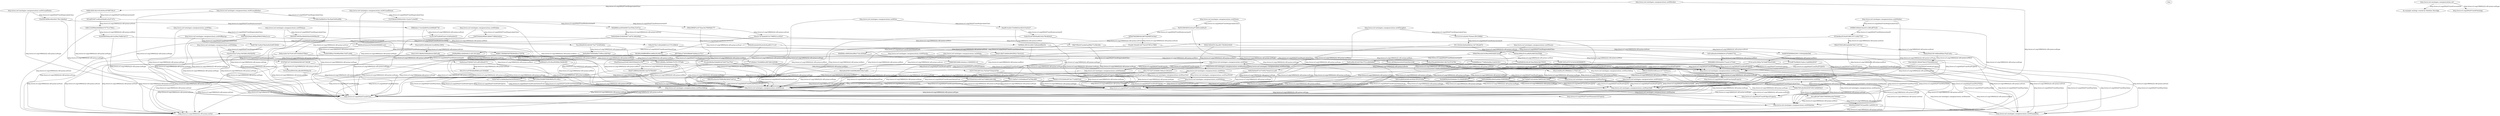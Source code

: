 digraph  {
N7c062b2176364ff28c2987496100936b;
http;
N5cc74732d7cb448db154faa313f43216;
http;
N94fb8bcc496f428ea99b2718a18556e6;
Nb8b5d832b86c4ebabacc109d9d5d1cc0;
Nc24c34f7fcd84855a81c03d04af4e033;
N4dac2e8a7eb74c61a6510eb6ee5788a4;
http;
N2e44193ea7a24ac39e5d9ce38cfab502;
Na6a55ce876f54fad84340a7f9c864b2f;
N6981156068b5497f8280ef9ce172f756;
Nc0ea55bad94f4924b01382741972479b;
http;
Nac206e063023481fb77b477b3085e82e;
Naed614a26a7244db834a362431be5e37;
http;
N2f1e84eebe444fdd9e5e1d7b48647702;
http;
N187882d2300842429c11ba4a7c24e085;
N5311bdf3e7c3450e8bee972d79bcd9f2;
http;
http;
Ne314c341e2da40c78cbeec3f0330f6b0;
http;
Nad09d839c49c4b7bba560dc5db7f5935;
http;
http;
N3cb1aff398eb4e42b2935afe50e3228f;
N99ef30bcdab34298a5d0928afb1dcdd5;
Na62a0ffa3830497fbb7f7b3c980b6dba;
N4e1dd24013944d74b41970b44994c4a3;
http;
N14ccac02c5fd4a7fa7b6df7f8cd53d81;
Nf574bbe2736545f6b667d206a3c37517;
N58f60160fe9c44ec831c296ceff75a54;
http;
http;
N5d9a6f66ac4d4b049c21cbf1cf41abeb;
Na64e4ac67909407c831a8f1d0fad4731;
N04c822aeede444a4a5ec6aa80217c1e5;
N8a61c6b07c9649c0803f562176c01dc3;
N25079d7e140f4628ab382505f5e0d37c;
http;
N35737652d6724cc7b25a0753bab18781;
http;
http;
Nb407c6f894eb46269c1da07d7f944f47;
N6450614945be49b08294e02095fdea54;
Nd812320f09eb4b688dcb7077b14766ca;
Nfdc670583cf843a8a60670fe713077d1;
Ne73408d7c022404fa788f55cb6156fbe;
http;
N5c19141a97854dbe8998caa033938d0f;
N3b19379a7c3642d49831413751258b1b;
N53ebdba2919a49108b15571248d77f3f;
N287b5d4d24f8481db6b573f80b24d2ca;
Na080daf1a18140ac854f49e33bd8c083;
N7d7b87c971944584b0d369184734fc48;
N15ac64a4f09343bca8bc893f5f26ee3d;
http;
N5118428a3daf4ab9bb4a13b7385ab074;
Nd2dac666e45c4cad8d5a46b53dcf3964;
N2ef59536f98c46dc90d17f9c1bbb0ba1;
Nab8dfbbcbc77468e9ab9ba33e83019c1;
http;
N4f5cb9b980c94042a846e350f059bb2c;
N0dd968cea4504d40b72a3536a15c07c4;
Ne9242b9e1b3d440db77a8791360200bd;
Na2b985b24c6344dabe131c4bdd2d83c3;
N5a31efef0acf410f89bbbe1c376d11d7;
http;
N4e210521dfe84d34b8eb6e4e346f1a68;
http;
N14cf875e5864415a9a1c3a6089228347;
N3ca6cb9b4be54b6d943b7b00752a75cb;
http;
Nb8e7091e8a5b428397d5b7a94fdf3b23;
Ne1ad81b675d047948569a2a927640dd1;
http;
Nad078fc7e28a47b9a5a9e45ef87d50b3;
http;
N64518f06fbc34856b9c7b787c7f75d6c;
N8725dcd1828f47f28fcf8d5a351c49ca;
http;
Nbda2f4eb23814d8dab89dea76a81a8ca;
Nb875f0e047ee4de5a2f0bb77e39dc40e;
Nf44c99f497a3473bae34e7f065b8c777;
http;
Nf5b97682f8804fe28876ab98f5343ded;
N00faff89185f44ab82273aadc1475a6e;
N7408c5efdbbf43e78a3be83449cefd8a;
http;
http;
N0d795e520a0c490ba956835399e21e1a;
N2ee3a9403c9840e4b332a9fb08a16952;
Nf8d4abcc7c4c42bd835a1b496bd6770f;
Na4793e93422c4567ab37d88b32601db6;
N3ad61364e88148778a5457f87ec7f683;
Ndc84da4b9b97443aae6f4c1ad4050134;
http;
Nef2e66d750f44b68a734f9ace26976af;
N848314761f2940cf9720c77a4bf01be8;
N0c98ce0d6ff64ff09a3a86ba54c46218;
N85c4ad640c62481eb302bc5933532f4e;
http;
http;
http;
Ndbb185d14b2145c0b50a3d798f739cc4;
Nd3658650d4aa4814a50ba7bd6b16a7c7;
Nf6341f2b69424d8caece16775d502aca;
Nb29a3e5eeea2425fa0dd496966f1cdc4;
http;
Na9913f25e3f747d1825d3f65ff4f887b;
Nc0b45df8ae1f4e968a096e15e87ca940;
N9c4e8e2056314b9586e86453f2a7a463;
N863f5ac9ae4247809c66e3b047c007a2;
Nd58b9c3f919c426fa72d9ede69ffed34;
N90d1980d55f14bee8817692fb5e502f1;
N9925b09e957e47539527d4ab3c2cac8f;
http;
Ne553368380524c9ca0729d5c2afd5a25;
N0e85bdcbeeb54461900555b0e931e7b7;
http;
Nf1ebf535871e462a939a861a5c87187a;
N4ec91767dee64931b1796f0521a345e5;
Ne66f3f55699640209113304dabdb4560;
"An example ontology created by Matthew Horridge";
http;
N7c062b2176364ff28c2987496100936b -> "http://www.w3.org/2002/07/owl#Restriction"  [key=0, label="http://www.w3.org/1999/02/22-rdf-syntax-ns#type"];
N7c062b2176364ff28c2987496100936b -> "http://www.owl-ontologies.com/generations.owl#hasSex"  [key=0, label="http://www.w3.org/2002/07/owl#onProperty"];
N7c062b2176364ff28c2987496100936b -> "http://www.owl-ontologies.com/generations.owl#MaleSex"  [key=0, label="http://www.w3.org/2002/07/owl#hasValue"];
N5cc74732d7cb448db154faa313f43216 -> "http://www.owl-ontologies.com/generations.owl#Person"  [key=0, label="http://www.w3.org/2002/07/owl#someValuesFrom"];
N5cc74732d7cb448db154faa313f43216 -> "http://www.w3.org/2002/07/owl#Restriction"  [key=0, label="http://www.w3.org/1999/02/22-rdf-syntax-ns#type"];
N5cc74732d7cb448db154faa313f43216 -> "http://www.owl-ontologies.com/generations.owl#hasParent"  [key=0, label="http://www.w3.org/2002/07/owl#onProperty"];
"http://www.owl-ontologies.com/generations.owl#Person" -> "http://www.w3.org/2002/07/owl#Class"  [key=0, label="http://www.w3.org/1999/02/22-rdf-syntax-ns#type"];
N94fb8bcc496f428ea99b2718a18556e6 -> Nb8b5d832b86c4ebabacc109d9d5d1cc0  [key=0, label="http://www.w3.org/2002/07/owl#intersectionOf"];
N94fb8bcc496f428ea99b2718a18556e6 -> "http://www.w3.org/2002/07/owl#Class"  [key=0, label="http://www.w3.org/1999/02/22-rdf-syntax-ns#type"];
Nb8b5d832b86c4ebabacc109d9d5d1cc0 -> N5a31efef0acf410f89bbbe1c376d11d7  [key=0, label="http://www.w3.org/1999/02/22-rdf-syntax-ns#rest"];
Nb8b5d832b86c4ebabacc109d9d5d1cc0 -> "http://www.owl-ontologies.com/generations.owl#Person"  [key=0, label="http://www.w3.org/1999/02/22-rdf-syntax-ns#first"];
Nc24c34f7fcd84855a81c03d04af4e033 -> N4dac2e8a7eb74c61a6510eb6ee5788a4  [key=0, label="http://www.w3.org/1999/02/22-rdf-syntax-ns#rest"];
Nc24c34f7fcd84855a81c03d04af4e033 -> N3b19379a7c3642d49831413751258b1b  [key=0, label="http://www.w3.org/1999/02/22-rdf-syntax-ns#first"];
N4dac2e8a7eb74c61a6510eb6ee5788a4 -> "http://www.w3.org/1999/02/22-rdf-syntax-ns#nil"  [key=0, label="http://www.w3.org/1999/02/22-rdf-syntax-ns#rest"];
N4dac2e8a7eb74c61a6510eb6ee5788a4 -> N64518f06fbc34856b9c7b787c7f75d6c  [key=0, label="http://www.w3.org/1999/02/22-rdf-syntax-ns#first"];
"http://www.owl-ontologies.com/generations.owl#Sibling" -> N2e44193ea7a24ac39e5d9ce38cfab502  [key=0, label="http://www.w3.org/2002/07/owl#equivalentClass"];
"http://www.owl-ontologies.com/generations.owl#Sibling" -> "http://www.w3.org/2002/07/owl#Class"  [key=0, label="http://www.w3.org/1999/02/22-rdf-syntax-ns#type"];
N2e44193ea7a24ac39e5d9ce38cfab502 -> "http://www.w3.org/2002/07/owl#Class"  [key=0, label="http://www.w3.org/1999/02/22-rdf-syntax-ns#type"];
N2e44193ea7a24ac39e5d9ce38cfab502 -> N7d7b87c971944584b0d369184734fc48  [key=0, label="http://www.w3.org/2002/07/owl#intersectionOf"];
Na6a55ce876f54fad84340a7f9c864b2f -> "http://www.owl-ontologies.com/generations.owl#Person"  [key=0, label="http://www.w3.org/1999/02/22-rdf-syntax-ns#first"];
Na6a55ce876f54fad84340a7f9c864b2f -> N90d1980d55f14bee8817692fb5e502f1  [key=0, label="http://www.w3.org/1999/02/22-rdf-syntax-ns#rest"];
N6981156068b5497f8280ef9ce172f756 -> "http://www.owl-ontologies.com/generations.owl#Person"  [key=0, label="http://www.w3.org/1999/02/22-rdf-syntax-ns#first"];
N6981156068b5497f8280ef9ce172f756 -> Na080daf1a18140ac854f49e33bd8c083  [key=0, label="http://www.w3.org/1999/02/22-rdf-syntax-ns#rest"];
Nc0ea55bad94f4924b01382741972479b -> "http://www.owl-ontologies.com/generations.owl#FemaleSex"  [key=0, label="http://www.w3.org/2002/07/owl#hasValue"];
Nc0ea55bad94f4924b01382741972479b -> "http://www.owl-ontologies.com/generations.owl#hasSex"  [key=0, label="http://www.w3.org/2002/07/owl#onProperty"];
Nc0ea55bad94f4924b01382741972479b -> "http://www.w3.org/2002/07/owl#Restriction"  [key=0, label="http://www.w3.org/1999/02/22-rdf-syntax-ns#type"];
"http://www.owl-ontologies.com/generations.owl#FemaleSex" -> "http://www.owl-ontologies.com/generations.owl#Sex"  [key=0, label="http://www.w3.org/1999/02/22-rdf-syntax-ns#type"];
Nac206e063023481fb77b477b3085e82e -> "http://www.owl-ontologies.com/generations.owl#Person"  [key=0, label="http://www.w3.org/1999/02/22-rdf-syntax-ns#first"];
Nac206e063023481fb77b477b3085e82e -> Nef2e66d750f44b68a734f9ace26976af  [key=0, label="http://www.w3.org/1999/02/22-rdf-syntax-ns#rest"];
Naed614a26a7244db834a362431be5e37 -> "http://www.w3.org/2002/07/owl#Class"  [key=0, label="http://www.w3.org/1999/02/22-rdf-syntax-ns#type"];
Naed614a26a7244db834a362431be5e37 -> Na6a55ce876f54fad84340a7f9c864b2f  [key=0, label="http://www.w3.org/2002/07/owl#intersectionOf"];
N2f1e84eebe444fdd9e5e1d7b48647702 -> "http://www.w3.org/1999/02/22-rdf-syntax-ns#nil"  [key=0, label="http://www.w3.org/1999/02/22-rdf-syntax-ns#rest"];
N2f1e84eebe444fdd9e5e1d7b48647702 -> N00faff89185f44ab82273aadc1475a6e  [key=0, label="http://www.w3.org/1999/02/22-rdf-syntax-ns#first"];
N187882d2300842429c11ba4a7c24e085 -> "http://www.w3.org/2002/07/owl#Class"  [key=0, label="http://www.w3.org/1999/02/22-rdf-syntax-ns#type"];
N187882d2300842429c11ba4a7c24e085 -> N0dd968cea4504d40b72a3536a15c07c4  [key=0, label="http://www.w3.org/2002/07/owl#intersectionOf"];
N5311bdf3e7c3450e8bee972d79bcd9f2 -> "http://www.owl-ontologies.com/generations.owl#hasChild"  [key=0, label="http://www.w3.org/2002/07/owl#onProperty"];
N5311bdf3e7c3450e8bee972d79bcd9f2 -> "http://www.w3.org/2002/07/owl#Restriction"  [key=0, label="http://www.w3.org/1999/02/22-rdf-syntax-ns#type"];
N5311bdf3e7c3450e8bee972d79bcd9f2 -> "http://www.owl-ontologies.com/generations.owl#Person"  [key=0, label="http://www.w3.org/2002/07/owl#someValuesFrom"];
"http://www.owl-ontologies.com/generations.owl#hasChild" -> "http://www.owl-ontologies.com/generations.owl#hasParent"  [key=0, label="http://www.w3.org/2002/07/owl#inverseOf"];
"http://www.owl-ontologies.com/generations.owl#hasChild" -> "http://www.w3.org/2002/07/owl#ObjectProperty"  [key=0, label="http://www.w3.org/1999/02/22-rdf-syntax-ns#type"];
"http://www.owl-ontologies.com/generations.owl#Daughter" -> Ne314c341e2da40c78cbeec3f0330f6b0  [key=0, label="http://www.w3.org/2002/07/owl#equivalentClass"];
"http://www.owl-ontologies.com/generations.owl#Daughter" -> "http://www.w3.org/2002/07/owl#Class"  [key=0, label="http://www.w3.org/1999/02/22-rdf-syntax-ns#type"];
Ne314c341e2da40c78cbeec3f0330f6b0 -> "http://www.w3.org/2002/07/owl#Class"  [key=0, label="http://www.w3.org/1999/02/22-rdf-syntax-ns#type"];
Ne314c341e2da40c78cbeec3f0330f6b0 -> N5118428a3daf4ab9bb4a13b7385ab074  [key=0, label="http://www.w3.org/2002/07/owl#intersectionOf"];
"http://www.owl-ontologies.com/generations.owl#GrandFather" -> "http://www.w3.org/2002/07/owl#Class"  [key=0, label="http://www.w3.org/1999/02/22-rdf-syntax-ns#type"];
"http://www.owl-ontologies.com/generations.owl#GrandFather" -> N2ef59536f98c46dc90d17f9c1bbb0ba1  [key=0, label="http://www.w3.org/2002/07/owl#equivalentClass"];
Nad09d839c49c4b7bba560dc5db7f5935 -> "http://www.w3.org/2002/07/owl#Restriction"  [key=0, label="http://www.w3.org/1999/02/22-rdf-syntax-ns#type"];
Nad09d839c49c4b7bba560dc5db7f5935 -> "http://www.owl-ontologies.com/generations.owl#FemaleSex"  [key=0, label="http://www.w3.org/2002/07/owl#hasValue"];
Nad09d839c49c4b7bba560dc5db7f5935 -> "http://www.owl-ontologies.com/generations.owl#hasSex"  [key=0, label="http://www.w3.org/2002/07/owl#onProperty"];
"http://www.owl-ontologies.com/generations.owl#Matt" -> "http://www.owl-ontologies.com/generations.owl#Person"  [key=0, label="http://www.w3.org/1999/02/22-rdf-syntax-ns#type"];
"http://www.owl-ontologies.com/generations.owl#Matt" -> "http://www.owl-ontologies.com/generations.owl#Peter"  [key=0, label="http://www.owl-ontologies.com/generations.owl#hasParent"];
"http://www.owl-ontologies.com/generations.owl#Matt" -> "http://www.owl-ontologies.com/generations.owl#Matthew"  [key=0, label="http://www.w3.org/2002/07/owl#sameAs"];
"http://www.owl-ontologies.com/generations.owl#Matt" -> "http://www.owl-ontologies.com/generations.owl#MaleSex"  [key=0, label="http://www.owl-ontologies.com/generations.owl#hasSex"];
"http://www.owl-ontologies.com/generations.owl#Matt" -> "http://www.owl-ontologies.com/generations.owl#Gemma"  [key=0, label="http://www.owl-ontologies.com/generations.owl#hasSibling"];
"http://www.owl-ontologies.com/generations.owl#Female" -> N3cb1aff398eb4e42b2935afe50e3228f  [key=0, label="http://www.w3.org/2002/07/owl#equivalentClass"];
"http://www.owl-ontologies.com/generations.owl#Female" -> "http://www.w3.org/2002/07/owl#Class"  [key=0, label="http://www.w3.org/1999/02/22-rdf-syntax-ns#type"];
N3cb1aff398eb4e42b2935afe50e3228f -> "http://www.w3.org/2002/07/owl#Restriction"  [key=0, label="http://www.w3.org/1999/02/22-rdf-syntax-ns#type"];
N3cb1aff398eb4e42b2935afe50e3228f -> "http://www.owl-ontologies.com/generations.owl#hasSex"  [key=0, label="http://www.w3.org/2002/07/owl#onProperty"];
N3cb1aff398eb4e42b2935afe50e3228f -> "http://www.owl-ontologies.com/generations.owl#FemaleSex"  [key=0, label="http://www.w3.org/2002/07/owl#hasValue"];
N99ef30bcdab34298a5d0928afb1dcdd5 -> Na62a0ffa3830497fbb7f7b3c980b6dba  [key=0, label="http://www.w3.org/2002/07/owl#intersectionOf"];
N99ef30bcdab34298a5d0928afb1dcdd5 -> "http://www.w3.org/2002/07/owl#Class"  [key=0, label="http://www.w3.org/1999/02/22-rdf-syntax-ns#type"];
Na62a0ffa3830497fbb7f7b3c980b6dba -> Nf6341f2b69424d8caece16775d502aca  [key=0, label="http://www.w3.org/1999/02/22-rdf-syntax-ns#rest"];
Na62a0ffa3830497fbb7f7b3c980b6dba -> "http://www.owl-ontologies.com/generations.owl#Person"  [key=0, label="http://www.w3.org/1999/02/22-rdf-syntax-ns#first"];
N4e1dd24013944d74b41970b44994c4a3 -> "http://www.owl-ontologies.com/generations.owl#hasSex"  [key=0, label="http://www.w3.org/2002/07/owl#onProperty"];
N4e1dd24013944d74b41970b44994c4a3 -> "http://www.owl-ontologies.com/generations.owl#FemaleSex"  [key=0, label="http://www.w3.org/2002/07/owl#hasValue"];
N4e1dd24013944d74b41970b44994c4a3 -> "http://www.w3.org/2002/07/owl#Restriction"  [key=0, label="http://www.w3.org/1999/02/22-rdf-syntax-ns#type"];
"http://www.owl-ontologies.com/generations.owl#hasSex" -> "http://www.owl-ontologies.com/generations.owl#Sex"  [key=0, label="http://www.w3.org/2000/01/rdf-schema#range"];
"http://www.owl-ontologies.com/generations.owl#hasSex" -> "http://www.w3.org/2002/07/owl#FunctionalProperty"  [key=0, label="http://www.w3.org/1999/02/22-rdf-syntax-ns#type"];
"http://www.owl-ontologies.com/generations.owl#hasSex" -> "http://www.w3.org/2002/07/owl#ObjectProperty"  [key=0, label="http://www.w3.org/1999/02/22-rdf-syntax-ns#type"];
N14ccac02c5fd4a7fa7b6df7f8cd53d81 -> "http://www.w3.org/2002/07/owl#Restriction"  [key=0, label="http://www.w3.org/1999/02/22-rdf-syntax-ns#type"];
N14ccac02c5fd4a7fa7b6df7f8cd53d81 -> "http://www.owl-ontologies.com/generations.owl#hasSex"  [key=0, label="http://www.w3.org/2002/07/owl#onProperty"];
N14ccac02c5fd4a7fa7b6df7f8cd53d81 -> "http://www.owl-ontologies.com/generations.owl#FemaleSex"  [key=0, label="http://www.w3.org/2002/07/owl#hasValue"];
Nf574bbe2736545f6b667d206a3c37517 -> "http://www.w3.org/2002/07/owl#Class"  [key=0, label="http://www.w3.org/1999/02/22-rdf-syntax-ns#type"];
Nf574bbe2736545f6b667d206a3c37517 -> N0e85bdcbeeb54461900555b0e931e7b7  [key=0, label="http://www.w3.org/2002/07/owl#intersectionOf"];
N58f60160fe9c44ec831c296ceff75a54 -> "http://www.w3.org/2002/07/owl#Class"  [key=0, label="http://www.w3.org/1999/02/22-rdf-syntax-ns#type"];
N58f60160fe9c44ec831c296ceff75a54 -> N53ebdba2919a49108b15571248d77f3f  [key=0, label="http://www.w3.org/2002/07/owl#intersectionOf"];
"http://www.owl-ontologies.com/generations.owl#William" -> "http://www.owl-ontologies.com/generations.owl#MaleSex"  [key=0, label="http://www.owl-ontologies.com/generations.owl#hasSex"];
"http://www.owl-ontologies.com/generations.owl#William" -> "http://www.owl-ontologies.com/generations.owl#Person"  [key=0, label="http://www.w3.org/1999/02/22-rdf-syntax-ns#type"];
"http://www.owl-ontologies.com/generations.owl#William" -> "http://www.owl-ontologies.com/generations.owl#Peter"  [key=0, label="http://www.owl-ontologies.com/generations.owl#hasChild"];
"http://www.owl-ontologies.com/generations.owl#MaleSex" -> "http://www.owl-ontologies.com/generations.owl#Sex"  [key=0, label="http://www.w3.org/1999/02/22-rdf-syntax-ns#type"];
N5d9a6f66ac4d4b049c21cbf1cf41abeb -> Na64e4ac67909407c831a8f1d0fad4731  [key=0, label="http://www.w3.org/2002/07/owl#intersectionOf"];
N5d9a6f66ac4d4b049c21cbf1cf41abeb -> "http://www.w3.org/2002/07/owl#Class"  [key=0, label="http://www.w3.org/1999/02/22-rdf-syntax-ns#type"];
Na64e4ac67909407c831a8f1d0fad4731 -> N5c19141a97854dbe8998caa033938d0f  [key=0, label="http://www.w3.org/1999/02/22-rdf-syntax-ns#rest"];
Na64e4ac67909407c831a8f1d0fad4731 -> "http://www.owl-ontologies.com/generations.owl#Person"  [key=0, label="http://www.w3.org/1999/02/22-rdf-syntax-ns#first"];
N04c822aeede444a4a5ec6aa80217c1e5 -> N8a61c6b07c9649c0803f562176c01dc3  [key=0, label="http://www.w3.org/1999/02/22-rdf-syntax-ns#rest"];
N04c822aeede444a4a5ec6aa80217c1e5 -> "http://www.owl-ontologies.com/generations.owl#Person"  [key=0, label="http://www.w3.org/1999/02/22-rdf-syntax-ns#first"];
N8a61c6b07c9649c0803f562176c01dc3 -> Na9913f25e3f747d1825d3f65ff4f887b  [key=0, label="http://www.w3.org/1999/02/22-rdf-syntax-ns#first"];
N8a61c6b07c9649c0803f562176c01dc3 -> N9c4e8e2056314b9586e86453f2a7a463  [key=0, label="http://www.w3.org/1999/02/22-rdf-syntax-ns#rest"];
N25079d7e140f4628ab382505f5e0d37c -> "http://www.owl-ontologies.com/generations.owl#hasSibling"  [key=0, label="http://www.w3.org/2002/07/owl#onProperty"];
N25079d7e140f4628ab382505f5e0d37c -> "http://www.owl-ontologies.com/generations.owl#Person"  [key=0, label="http://www.w3.org/2002/07/owl#someValuesFrom"];
N25079d7e140f4628ab382505f5e0d37c -> "http://www.w3.org/2002/07/owl#Restriction"  [key=0, label="http://www.w3.org/1999/02/22-rdf-syntax-ns#type"];
"http://www.owl-ontologies.com/generations.owl#hasSibling" -> "http://www.w3.org/2002/07/owl#ObjectProperty"  [key=0, label="http://www.w3.org/1999/02/22-rdf-syntax-ns#type"];
"http://www.owl-ontologies.com/generations.owl#hasSibling" -> "http://www.w3.org/2002/07/owl#SymmetricProperty"  [key=0, label="http://www.w3.org/1999/02/22-rdf-syntax-ns#type"];
N35737652d6724cc7b25a0753bab18781 -> "http://www.owl-ontologies.com/generations.owl#Person"  [key=0, label="http://www.w3.org/2002/07/owl#someValuesFrom"];
N35737652d6724cc7b25a0753bab18781 -> "http://www.w3.org/2002/07/owl#Restriction"  [key=0, label="http://www.w3.org/1999/02/22-rdf-syntax-ns#type"];
N35737652d6724cc7b25a0753bab18781 -> "http://www.owl-ontologies.com/generations.owl#hasParent"  [key=0, label="http://www.w3.org/2002/07/owl#onProperty"];
"http://www.owl-ontologies.com/generations.owl#Peter" -> "http://www.owl-ontologies.com/generations.owl#William"  [key=0, label="http://www.owl-ontologies.com/generations.owl#hasParent"];
"http://www.owl-ontologies.com/generations.owl#Peter" -> "http://www.owl-ontologies.com/generations.owl#Person"  [key=0, label="http://www.w3.org/1999/02/22-rdf-syntax-ns#type"];
"http://www.owl-ontologies.com/generations.owl#Peter" -> "http://www.owl-ontologies.com/generations.owl#MaleSex"  [key=0, label="http://www.owl-ontologies.com/generations.owl#hasSex"];
"http://www.owl-ontologies.com/generations.owl#Peter" -> "http://www.owl-ontologies.com/generations.owl#Matt"  [key=0, label="http://www.owl-ontologies.com/generations.owl#hasChild"];
"http://www.owl-ontologies.com/generations.owl#Sister" -> "http://www.w3.org/2002/07/owl#Class"  [key=0, label="http://www.w3.org/1999/02/22-rdf-syntax-ns#type"];
"http://www.owl-ontologies.com/generations.owl#Sister" -> Ne553368380524c9ca0729d5c2afd5a25  [key=0, label="http://www.w3.org/2002/07/owl#equivalentClass"];
Nb407c6f894eb46269c1da07d7f944f47 -> "http://www.w3.org/1999/02/22-rdf-syntax-ns#nil"  [key=0, label="http://www.w3.org/1999/02/22-rdf-syntax-ns#rest"];
Nb407c6f894eb46269c1da07d7f944f47 -> N5311bdf3e7c3450e8bee972d79bcd9f2  [key=0, label="http://www.w3.org/1999/02/22-rdf-syntax-ns#first"];
N6450614945be49b08294e02095fdea54 -> "http://www.w3.org/2002/07/owl#Class"  [key=0, label="http://www.w3.org/1999/02/22-rdf-syntax-ns#type"];
N6450614945be49b08294e02095fdea54 -> Nac206e063023481fb77b477b3085e82e  [key=0, label="http://www.w3.org/2002/07/owl#intersectionOf"];
Nd812320f09eb4b688dcb7077b14766ca -> "http://www.w3.org/1999/02/22-rdf-syntax-ns#nil"  [key=0, label="http://www.w3.org/1999/02/22-rdf-syntax-ns#rest"];
Nd812320f09eb4b688dcb7077b14766ca -> Nd3658650d4aa4814a50ba7bd6b16a7c7  [key=0, label="http://www.w3.org/1999/02/22-rdf-syntax-ns#first"];
Nfdc670583cf843a8a60670fe713077d1 -> Ne73408d7c022404fa788f55cb6156fbe  [key=0, label="http://www.w3.org/1999/02/22-rdf-syntax-ns#first"];
Nfdc670583cf843a8a60670fe713077d1 -> Nbda2f4eb23814d8dab89dea76a81a8ca  [key=0, label="http://www.w3.org/1999/02/22-rdf-syntax-ns#rest"];
Ne73408d7c022404fa788f55cb6156fbe -> "http://www.owl-ontologies.com/generations.owl#Person"  [key=0, label="http://www.w3.org/2002/07/owl#someValuesFrom"];
Ne73408d7c022404fa788f55cb6156fbe -> "http://www.owl-ontologies.com/generations.owl#hasChild"  [key=0, label="http://www.w3.org/2002/07/owl#onProperty"];
Ne73408d7c022404fa788f55cb6156fbe -> "http://www.w3.org/2002/07/owl#Restriction"  [key=0, label="http://www.w3.org/1999/02/22-rdf-syntax-ns#type"];
"http://www.owl-ontologies.com/generations.owl#Parent" -> "http://www.w3.org/2002/07/owl#Class"  [key=0, label="http://www.w3.org/1999/02/22-rdf-syntax-ns#type"];
"http://www.owl-ontologies.com/generations.owl#Parent" -> N99ef30bcdab34298a5d0928afb1dcdd5  [key=0, label="http://www.w3.org/2002/07/owl#equivalentClass"];
N5c19141a97854dbe8998caa033938d0f -> "http://www.w3.org/1999/02/22-rdf-syntax-ns#nil"  [key=0, label="http://www.w3.org/1999/02/22-rdf-syntax-ns#rest"];
N5c19141a97854dbe8998caa033938d0f -> Na4793e93422c4567ab37d88b32601db6  [key=0, label="http://www.w3.org/1999/02/22-rdf-syntax-ns#first"];
N3b19379a7c3642d49831413751258b1b -> "http://www.owl-ontologies.com/generations.owl#hasChild"  [key=0, label="http://www.w3.org/2002/07/owl#onProperty"];
N3b19379a7c3642d49831413751258b1b -> "http://www.w3.org/2002/07/owl#Restriction"  [key=0, label="http://www.w3.org/1999/02/22-rdf-syntax-ns#type"];
N3b19379a7c3642d49831413751258b1b -> N5d9a6f66ac4d4b049c21cbf1cf41abeb  [key=0, label="http://www.w3.org/2002/07/owl#someValuesFrom"];
N53ebdba2919a49108b15571248d77f3f -> Nfdc670583cf843a8a60670fe713077d1  [key=0, label="http://www.w3.org/1999/02/22-rdf-syntax-ns#rest"];
N53ebdba2919a49108b15571248d77f3f -> "http://www.owl-ontologies.com/generations.owl#Person"  [key=0, label="http://www.w3.org/1999/02/22-rdf-syntax-ns#first"];
N287b5d4d24f8481db6b573f80b24d2ca -> "http://www.w3.org/2002/07/owl#Class"  [key=0, label="http://www.w3.org/1999/02/22-rdf-syntax-ns#type"];
N287b5d4d24f8481db6b573f80b24d2ca -> N04c822aeede444a4a5ec6aa80217c1e5  [key=0, label="http://www.w3.org/2002/07/owl#intersectionOf"];
Na080daf1a18140ac854f49e33bd8c083 -> "http://www.w3.org/1999/02/22-rdf-syntax-ns#nil"  [key=0, label="http://www.w3.org/1999/02/22-rdf-syntax-ns#rest"];
Na080daf1a18140ac854f49e33bd8c083 -> N35737652d6724cc7b25a0753bab18781  [key=0, label="http://www.w3.org/1999/02/22-rdf-syntax-ns#first"];
N7d7b87c971944584b0d369184734fc48 -> N15ac64a4f09343bca8bc893f5f26ee3d  [key=0, label="http://www.w3.org/1999/02/22-rdf-syntax-ns#rest"];
N7d7b87c971944584b0d369184734fc48 -> "http://www.owl-ontologies.com/generations.owl#Person"  [key=0, label="http://www.w3.org/1999/02/22-rdf-syntax-ns#first"];
N15ac64a4f09343bca8bc893f5f26ee3d -> N8725dcd1828f47f28fcf8d5a351c49ca  [key=0, label="http://www.w3.org/1999/02/22-rdf-syntax-ns#first"];
N15ac64a4f09343bca8bc893f5f26ee3d -> "http://www.w3.org/1999/02/22-rdf-syntax-ns#nil"  [key=0, label="http://www.w3.org/1999/02/22-rdf-syntax-ns#rest"];
"http://www.owl-ontologies.com/generations.owl#Sex" -> Nb8e7091e8a5b428397d5b7a94fdf3b23  [key=0, label="http://www.w3.org/2002/07/owl#equivalentClass"];
"http://www.owl-ontologies.com/generations.owl#Sex" -> "http://www.w3.org/2002/07/owl#Class"  [key=0, label="http://www.w3.org/1999/02/22-rdf-syntax-ns#type"];
N5118428a3daf4ab9bb4a13b7385ab074 -> Nd2dac666e45c4cad8d5a46b53dcf3964  [key=0, label="http://www.w3.org/1999/02/22-rdf-syntax-ns#rest"];
N5118428a3daf4ab9bb4a13b7385ab074 -> N9925b09e957e47539527d4ab3c2cac8f  [key=0, label="http://www.w3.org/1999/02/22-rdf-syntax-ns#first"];
Nd2dac666e45c4cad8d5a46b53dcf3964 -> Na2b985b24c6344dabe131c4bdd2d83c3  [key=0, label="http://www.w3.org/1999/02/22-rdf-syntax-ns#rest"];
Nd2dac666e45c4cad8d5a46b53dcf3964 -> N14cf875e5864415a9a1c3a6089228347  [key=0, label="http://www.w3.org/1999/02/22-rdf-syntax-ns#first"];
N2ef59536f98c46dc90d17f9c1bbb0ba1 -> "http://www.w3.org/2002/07/owl#Class"  [key=0, label="http://www.w3.org/1999/02/22-rdf-syntax-ns#type"];
N2ef59536f98c46dc90d17f9c1bbb0ba1 -> Nf8d4abcc7c4c42bd835a1b496bd6770f  [key=0, label="http://www.w3.org/2002/07/owl#intersectionOf"];
Nab8dfbbcbc77468e9ab9ba33e83019c1 -> "http://www.owl-ontologies.com/generations.owl#hasSex"  [key=0, label="http://www.w3.org/2002/07/owl#onProperty"];
Nab8dfbbcbc77468e9ab9ba33e83019c1 -> "http://www.w3.org/2002/07/owl#Restriction"  [key=0, label="http://www.w3.org/1999/02/22-rdf-syntax-ns#type"];
Nab8dfbbcbc77468e9ab9ba33e83019c1 -> "http://www.owl-ontologies.com/generations.owl#MaleSex"  [key=0, label="http://www.w3.org/2002/07/owl#hasValue"];
"http://www.owl-ontologies.com/generations.owl#Father" -> "http://www.w3.org/2002/07/owl#Class"  [key=0, label="http://www.w3.org/1999/02/22-rdf-syntax-ns#type"];
"http://www.owl-ontologies.com/generations.owl#Father" -> N287b5d4d24f8481db6b573f80b24d2ca  [key=0, label="http://www.w3.org/2002/07/owl#equivalentClass"];
N4f5cb9b980c94042a846e350f059bb2c -> "http://www.owl-ontologies.com/generations.owl#Person"  [key=0, label="http://www.w3.org/2002/07/owl#someValuesFrom"];
N4f5cb9b980c94042a846e350f059bb2c -> "http://www.w3.org/2002/07/owl#Restriction"  [key=0, label="http://www.w3.org/1999/02/22-rdf-syntax-ns#type"];
N4f5cb9b980c94042a846e350f059bb2c -> "http://www.owl-ontologies.com/generations.owl#hasChild"  [key=0, label="http://www.w3.org/2002/07/owl#onProperty"];
N0dd968cea4504d40b72a3536a15c07c4 -> Ne9242b9e1b3d440db77a8791360200bd  [key=0, label="http://www.w3.org/1999/02/22-rdf-syntax-ns#rest"];
N0dd968cea4504d40b72a3536a15c07c4 -> "http://www.owl-ontologies.com/generations.owl#Person"  [key=0, label="http://www.w3.org/1999/02/22-rdf-syntax-ns#first"];
Ne9242b9e1b3d440db77a8791360200bd -> Nb875f0e047ee4de5a2f0bb77e39dc40e  [key=0, label="http://www.w3.org/1999/02/22-rdf-syntax-ns#first"];
Ne9242b9e1b3d440db77a8791360200bd -> "http://www.w3.org/1999/02/22-rdf-syntax-ns#nil"  [key=0, label="http://www.w3.org/1999/02/22-rdf-syntax-ns#rest"];
Na2b985b24c6344dabe131c4bdd2d83c3 -> "http://www.owl-ontologies.com/generations.owl#Person"  [key=0, label="http://www.w3.org/1999/02/22-rdf-syntax-ns#first"];
Na2b985b24c6344dabe131c4bdd2d83c3 -> "http://www.w3.org/1999/02/22-rdf-syntax-ns#nil"  [key=0, label="http://www.w3.org/1999/02/22-rdf-syntax-ns#rest"];
N5a31efef0acf410f89bbbe1c376d11d7 -> N85c4ad640c62481eb302bc5933532f4e  [key=0, label="http://www.w3.org/1999/02/22-rdf-syntax-ns#first"];
N5a31efef0acf410f89bbbe1c376d11d7 -> "http://www.w3.org/1999/02/22-rdf-syntax-ns#nil"  [key=0, label="http://www.w3.org/1999/02/22-rdf-syntax-ns#rest"];
"http://www.owl-ontologies.com/generations.owl#GrandMother" -> "http://www.w3.org/2002/07/owl#Class"  [key=0, label="http://www.w3.org/1999/02/22-rdf-syntax-ns#type"];
"http://www.owl-ontologies.com/generations.owl#GrandMother" -> N7408c5efdbbf43e78a3be83449cefd8a  [key=0, label="http://www.w3.org/2002/07/owl#equivalentClass"];
N4e210521dfe84d34b8eb6e4e346f1a68 -> N7c062b2176364ff28c2987496100936b  [key=0, label="http://www.w3.org/1999/02/22-rdf-syntax-ns#first"];
N4e210521dfe84d34b8eb6e4e346f1a68 -> "http://www.w3.org/1999/02/22-rdf-syntax-ns#nil"  [key=0, label="http://www.w3.org/1999/02/22-rdf-syntax-ns#rest"];
"http://www.owl-ontologies.com/generations.owl#GrandParent" -> N187882d2300842429c11ba4a7c24e085  [key=0, label="http://www.w3.org/2002/07/owl#equivalentClass"];
"http://www.owl-ontologies.com/generations.owl#GrandParent" -> "http://www.w3.org/2002/07/owl#Class"  [key=0, label="http://www.w3.org/1999/02/22-rdf-syntax-ns#type"];
N14cf875e5864415a9a1c3a6089228347 -> "http://www.owl-ontologies.com/generations.owl#hasSex"  [key=0, label="http://www.w3.org/2002/07/owl#onProperty"];
N14cf875e5864415a9a1c3a6089228347 -> "http://www.owl-ontologies.com/generations.owl#FemaleSex"  [key=0, label="http://www.w3.org/2002/07/owl#hasValue"];
N14cf875e5864415a9a1c3a6089228347 -> "http://www.w3.org/2002/07/owl#Restriction"  [key=0, label="http://www.w3.org/1999/02/22-rdf-syntax-ns#type"];
N3ca6cb9b4be54b6d943b7b00752a75cb -> "http://www.owl-ontologies.com/generations.owl#hasSex"  [key=0, label="http://www.w3.org/2002/07/owl#onProperty"];
N3ca6cb9b4be54b6d943b7b00752a75cb -> "http://www.w3.org/2002/07/owl#Restriction"  [key=0, label="http://www.w3.org/1999/02/22-rdf-syntax-ns#type"];
N3ca6cb9b4be54b6d943b7b00752a75cb -> "http://www.owl-ontologies.com/generations.owl#MaleSex"  [key=0, label="http://www.w3.org/2002/07/owl#hasValue"];
"http://www.owl-ontologies.com/generations.owl#Male" -> Nab8dfbbcbc77468e9ab9ba33e83019c1  [key=0, label="http://www.w3.org/2002/07/owl#equivalentClass"];
"http://www.owl-ontologies.com/generations.owl#Male" -> "http://www.w3.org/2002/07/owl#Class"  [key=0, label="http://www.w3.org/1999/02/22-rdf-syntax-ns#type"];
Nb8e7091e8a5b428397d5b7a94fdf3b23 -> Ne1ad81b675d047948569a2a927640dd1  [key=0, label="http://www.w3.org/2002/07/owl#oneOf"];
Nb8e7091e8a5b428397d5b7a94fdf3b23 -> "http://www.w3.org/2002/07/owl#Class"  [key=0, label="http://www.w3.org/1999/02/22-rdf-syntax-ns#type"];
Ne1ad81b675d047948569a2a927640dd1 -> Ndc84da4b9b97443aae6f4c1ad4050134  [key=0, label="http://www.w3.org/1999/02/22-rdf-syntax-ns#rest"];
Ne1ad81b675d047948569a2a927640dd1 -> "http://www.owl-ontologies.com/generations.owl#MaleSex"  [key=0, label="http://www.w3.org/1999/02/22-rdf-syntax-ns#first"];
"http://www.owl-ontologies.com/generations.owl#OffSpring" -> Nad078fc7e28a47b9a5a9e45ef87d50b3  [key=0, label="http://www.w3.org/2002/07/owl#equivalentClass"];
"http://www.owl-ontologies.com/generations.owl#OffSpring" -> "http://www.w3.org/2002/07/owl#Class"  [key=0, label="http://www.w3.org/1999/02/22-rdf-syntax-ns#type"];
Nad078fc7e28a47b9a5a9e45ef87d50b3 -> N6981156068b5497f8280ef9ce172f756  [key=0, label="http://www.w3.org/2002/07/owl#intersectionOf"];
Nad078fc7e28a47b9a5a9e45ef87d50b3 -> "http://www.w3.org/2002/07/owl#Class"  [key=0, label="http://www.w3.org/1999/02/22-rdf-syntax-ns#type"];
"http://www.owl-ontologies.com/generations.owl#Matthew" -> "http://www.owl-ontologies.com/generations.owl#Person"  [key=0, label="http://www.w3.org/1999/02/22-rdf-syntax-ns#type"];
"http://www.owl-ontologies.com/generations.owl#Matthew" -> "http://www.owl-ontologies.com/generations.owl#Matt"  [key=0, label="http://www.w3.org/2002/07/owl#sameAs"];
N64518f06fbc34856b9c7b787c7f75d6c -> "http://www.owl-ontologies.com/generations.owl#hasSex"  [key=0, label="http://www.w3.org/2002/07/owl#onProperty"];
N64518f06fbc34856b9c7b787c7f75d6c -> "http://www.w3.org/2002/07/owl#Restriction"  [key=0, label="http://www.w3.org/1999/02/22-rdf-syntax-ns#type"];
N64518f06fbc34856b9c7b787c7f75d6c -> "http://www.owl-ontologies.com/generations.owl#MaleSex"  [key=0, label="http://www.w3.org/2002/07/owl#hasValue"];
N8725dcd1828f47f28fcf8d5a351c49ca -> "http://www.owl-ontologies.com/generations.owl#Person"  [key=0, label="http://www.w3.org/2002/07/owl#someValuesFrom"];
N8725dcd1828f47f28fcf8d5a351c49ca -> "http://www.owl-ontologies.com/generations.owl#hasSibling"  [key=0, label="http://www.w3.org/2002/07/owl#onProperty"];
N8725dcd1828f47f28fcf8d5a351c49ca -> "http://www.w3.org/2002/07/owl#Restriction"  [key=0, label="http://www.w3.org/1999/02/22-rdf-syntax-ns#type"];
Nbda2f4eb23814d8dab89dea76a81a8ca -> N4e1dd24013944d74b41970b44994c4a3  [key=0, label="http://www.w3.org/1999/02/22-rdf-syntax-ns#first"];
Nbda2f4eb23814d8dab89dea76a81a8ca -> "http://www.w3.org/1999/02/22-rdf-syntax-ns#nil"  [key=0, label="http://www.w3.org/1999/02/22-rdf-syntax-ns#rest"];
Nb875f0e047ee4de5a2f0bb77e39dc40e -> N94fb8bcc496f428ea99b2718a18556e6  [key=0, label="http://www.w3.org/2002/07/owl#someValuesFrom"];
Nb875f0e047ee4de5a2f0bb77e39dc40e -> "http://www.owl-ontologies.com/generations.owl#hasChild"  [key=0, label="http://www.w3.org/2002/07/owl#onProperty"];
Nb875f0e047ee4de5a2f0bb77e39dc40e -> "http://www.w3.org/2002/07/owl#Restriction"  [key=0, label="http://www.w3.org/1999/02/22-rdf-syntax-ns#type"];
Nf44c99f497a3473bae34e7f065b8c777 -> "http://www.owl-ontologies.com/generations.owl#Person"  [key=0, label="http://www.w3.org/1999/02/22-rdf-syntax-ns#first"];
Nf44c99f497a3473bae34e7f065b8c777 -> N4ec91767dee64931b1796f0521a345e5  [key=0, label="http://www.w3.org/1999/02/22-rdf-syntax-ns#rest"];
"http://www.owl-ontologies.com/generations.owl#hasParent" -> "http://www.owl-ontologies.com/generations.owl#hasChild"  [key=0, label="http://www.w3.org/2002/07/owl#inverseOf"];
"http://www.owl-ontologies.com/generations.owl#hasParent" -> "http://www.w3.org/2002/07/owl#ObjectProperty"  [key=0, label="http://www.w3.org/1999/02/22-rdf-syntax-ns#type"];
Nf5b97682f8804fe28876ab98f5343ded -> "http://www.owl-ontologies.com/generations.owl#Person"  [key=0, label="http://www.w3.org/1999/02/22-rdf-syntax-ns#first"];
Nf5b97682f8804fe28876ab98f5343ded -> N3ad61364e88148778a5457f87ec7f683  [key=0, label="http://www.w3.org/1999/02/22-rdf-syntax-ns#rest"];
N00faff89185f44ab82273aadc1475a6e -> "http://www.owl-ontologies.com/generations.owl#MaleSex"  [key=0, label="http://www.w3.org/2002/07/owl#hasValue"];
N00faff89185f44ab82273aadc1475a6e -> "http://www.w3.org/2002/07/owl#Restriction"  [key=0, label="http://www.w3.org/1999/02/22-rdf-syntax-ns#type"];
N00faff89185f44ab82273aadc1475a6e -> "http://www.owl-ontologies.com/generations.owl#hasSex"  [key=0, label="http://www.w3.org/2002/07/owl#onProperty"];
N7408c5efdbbf43e78a3be83449cefd8a -> "http://www.w3.org/2002/07/owl#Class"  [key=0, label="http://www.w3.org/1999/02/22-rdf-syntax-ns#type"];
N7408c5efdbbf43e78a3be83449cefd8a -> Nf44c99f497a3473bae34e7f065b8c777  [key=0, label="http://www.w3.org/2002/07/owl#intersectionOf"];
"http://www.owl-ontologies.com/generations.owl" -> "http://www.w3.org/2002/07/owl#Ontology"  [key=0, label="http://www.w3.org/1999/02/22-rdf-syntax-ns#type"];
"http://www.owl-ontologies.com/generations.owl" -> "An example ontology created by Matthew Horridge"  [key=0, label="http://www.w3.org/2002/07/owl#versionInfo"];
N0d795e520a0c490ba956835399e21e1a -> N2ee3a9403c9840e4b332a9fb08a16952  [key=0, label="http://www.w3.org/2002/07/owl#intersectionOf"];
N0d795e520a0c490ba956835399e21e1a -> "http://www.w3.org/2002/07/owl#Class"  [key=0, label="http://www.w3.org/1999/02/22-rdf-syntax-ns#type"];
N2ee3a9403c9840e4b332a9fb08a16952 -> N4e210521dfe84d34b8eb6e4e346f1a68  [key=0, label="http://www.w3.org/1999/02/22-rdf-syntax-ns#rest"];
N2ee3a9403c9840e4b332a9fb08a16952 -> "http://www.owl-ontologies.com/generations.owl#Person"  [key=0, label="http://www.w3.org/1999/02/22-rdf-syntax-ns#first"];
Nf8d4abcc7c4c42bd835a1b496bd6770f -> "http://www.owl-ontologies.com/generations.owl#Person"  [key=0, label="http://www.w3.org/1999/02/22-rdf-syntax-ns#first"];
Nf8d4abcc7c4c42bd835a1b496bd6770f -> Nc24c34f7fcd84855a81c03d04af4e033  [key=0, label="http://www.w3.org/1999/02/22-rdf-syntax-ns#rest"];
Na4793e93422c4567ab37d88b32601db6 -> "http://www.owl-ontologies.com/generations.owl#Person"  [key=0, label="http://www.w3.org/2002/07/owl#someValuesFrom"];
Na4793e93422c4567ab37d88b32601db6 -> "http://www.owl-ontologies.com/generations.owl#hasChild"  [key=0, label="http://www.w3.org/2002/07/owl#onProperty"];
Na4793e93422c4567ab37d88b32601db6 -> "http://www.w3.org/2002/07/owl#Restriction"  [key=0, label="http://www.w3.org/1999/02/22-rdf-syntax-ns#type"];
N3ad61364e88148778a5457f87ec7f683 -> Ne66f3f55699640209113304dabdb4560  [key=0, label="http://www.w3.org/1999/02/22-rdf-syntax-ns#rest"];
N3ad61364e88148778a5457f87ec7f683 -> N863f5ac9ae4247809c66e3b047c007a2  [key=0, label="http://www.w3.org/1999/02/22-rdf-syntax-ns#first"];
Ndc84da4b9b97443aae6f4c1ad4050134 -> "http://www.w3.org/1999/02/22-rdf-syntax-ns#nil"  [key=0, label="http://www.w3.org/1999/02/22-rdf-syntax-ns#rest"];
Ndc84da4b9b97443aae6f4c1ad4050134 -> "http://www.owl-ontologies.com/generations.owl#FemaleSex"  [key=0, label="http://www.w3.org/1999/02/22-rdf-syntax-ns#first"];
"http://www.owl-ontologies.com/generations.owl#Man" -> N0d795e520a0c490ba956835399e21e1a  [key=0, label="http://www.w3.org/2002/07/owl#equivalentClass"];
"http://www.owl-ontologies.com/generations.owl#Man" -> "http://www.w3.org/2002/07/owl#Class"  [key=0, label="http://www.w3.org/1999/02/22-rdf-syntax-ns#type"];
Nef2e66d750f44b68a734f9ace26976af -> "http://www.w3.org/1999/02/22-rdf-syntax-ns#nil"  [key=0, label="http://www.w3.org/1999/02/22-rdf-syntax-ns#rest"];
Nef2e66d750f44b68a734f9ace26976af -> Nc0ea55bad94f4924b01382741972479b  [key=0, label="http://www.w3.org/1999/02/22-rdf-syntax-ns#first"];
N848314761f2940cf9720c77a4bf01be8 -> "http://www.owl-ontologies.com/generations.owl#hasChild"  [key=0, label="http://www.w3.org/2002/07/owl#onProperty"];
N848314761f2940cf9720c77a4bf01be8 -> "http://www.owl-ontologies.com/generations.owl#Person"  [key=0, label="http://www.w3.org/2002/07/owl#someValuesFrom"];
N848314761f2940cf9720c77a4bf01be8 -> "http://www.w3.org/2002/07/owl#Restriction"  [key=0, label="http://www.w3.org/1999/02/22-rdf-syntax-ns#type"];
N0c98ce0d6ff64ff09a3a86ba54c46218 -> Nad09d839c49c4b7bba560dc5db7f5935  [key=0, label="http://www.w3.org/1999/02/22-rdf-syntax-ns#first"];
N0c98ce0d6ff64ff09a3a86ba54c46218 -> "http://www.w3.org/1999/02/22-rdf-syntax-ns#nil"  [key=0, label="http://www.w3.org/1999/02/22-rdf-syntax-ns#rest"];
N85c4ad640c62481eb302bc5933532f4e -> "http://www.owl-ontologies.com/generations.owl#Person"  [key=0, label="http://www.w3.org/2002/07/owl#someValuesFrom"];
N85c4ad640c62481eb302bc5933532f4e -> "http://www.owl-ontologies.com/generations.owl#hasChild"  [key=0, label="http://www.w3.org/2002/07/owl#onProperty"];
N85c4ad640c62481eb302bc5933532f4e -> "http://www.w3.org/2002/07/owl#Restriction"  [key=0, label="http://www.w3.org/1999/02/22-rdf-syntax-ns#type"];
"http://www.owl-ontologies.com/generations.owl#Mother" -> N58f60160fe9c44ec831c296ceff75a54  [key=0, label="http://www.w3.org/2002/07/owl#equivalentClass"];
"http://www.owl-ontologies.com/generations.owl#Mother" -> "http://www.w3.org/2002/07/owl#Class"  [key=0, label="http://www.w3.org/1999/02/22-rdf-syntax-ns#type"];
"http://www.owl-ontologies.com/generations.owl#Son" -> Naed614a26a7244db834a362431be5e37  [key=0, label="http://www.w3.org/2002/07/owl#equivalentClass"];
"http://www.owl-ontologies.com/generations.owl#Son" -> "http://www.w3.org/2002/07/owl#Class"  [key=0, label="http://www.w3.org/1999/02/22-rdf-syntax-ns#type"];
"http://www.owl-ontologies.com/generations.owl#Brother" -> Ndbb185d14b2145c0b50a3d798f739cc4  [key=0, label="http://www.w3.org/2002/07/owl#equivalentClass"];
"http://www.owl-ontologies.com/generations.owl#Brother" -> "http://www.w3.org/2002/07/owl#Class"  [key=0, label="http://www.w3.org/1999/02/22-rdf-syntax-ns#type"];
Ndbb185d14b2145c0b50a3d798f739cc4 -> Nf1ebf535871e462a939a861a5c87187a  [key=0, label="http://www.w3.org/2002/07/owl#intersectionOf"];
Ndbb185d14b2145c0b50a3d798f739cc4 -> "http://www.w3.org/2002/07/owl#Class"  [key=0, label="http://www.w3.org/1999/02/22-rdf-syntax-ns#type"];
Nd3658650d4aa4814a50ba7bd6b16a7c7 -> Nb29a3e5eeea2425fa0dd496966f1cdc4  [key=0, label="http://www.w3.org/2002/07/owl#intersectionOf"];
Nd3658650d4aa4814a50ba7bd6b16a7c7 -> "http://www.w3.org/2002/07/owl#Class"  [key=0, label="http://www.w3.org/1999/02/22-rdf-syntax-ns#type"];
Nf6341f2b69424d8caece16775d502aca -> N4f5cb9b980c94042a846e350f059bb2c  [key=0, label="http://www.w3.org/1999/02/22-rdf-syntax-ns#first"];
Nf6341f2b69424d8caece16775d502aca -> "http://www.w3.org/1999/02/22-rdf-syntax-ns#nil"  [key=0, label="http://www.w3.org/1999/02/22-rdf-syntax-ns#rest"];
Nb29a3e5eeea2425fa0dd496966f1cdc4 -> Nc0b45df8ae1f4e968a096e15e87ca940  [key=0, label="http://www.w3.org/1999/02/22-rdf-syntax-ns#rest"];
Nb29a3e5eeea2425fa0dd496966f1cdc4 -> N25079d7e140f4628ab382505f5e0d37c  [key=0, label="http://www.w3.org/1999/02/22-rdf-syntax-ns#first"];
"http://www.owl-ontologies.com/generations.owl#Gemma" -> "http://www.owl-ontologies.com/generations.owl#FemaleSex"  [key=0, label="http://www.owl-ontologies.com/generations.owl#hasSex"];
"http://www.owl-ontologies.com/generations.owl#Gemma" -> "http://www.owl-ontologies.com/generations.owl#Person"  [key=0, label="http://www.w3.org/1999/02/22-rdf-syntax-ns#type"];
Na9913f25e3f747d1825d3f65ff4f887b -> "http://www.owl-ontologies.com/generations.owl#hasSex"  [key=0, label="http://www.w3.org/2002/07/owl#onProperty"];
Na9913f25e3f747d1825d3f65ff4f887b -> "http://www.w3.org/2002/07/owl#Restriction"  [key=0, label="http://www.w3.org/1999/02/22-rdf-syntax-ns#type"];
Na9913f25e3f747d1825d3f65ff4f887b -> "http://www.owl-ontologies.com/generations.owl#MaleSex"  [key=0, label="http://www.w3.org/2002/07/owl#hasValue"];
Nc0b45df8ae1f4e968a096e15e87ca940 -> N3ca6cb9b4be54b6d943b7b00752a75cb  [key=0, label="http://www.w3.org/1999/02/22-rdf-syntax-ns#first"];
Nc0b45df8ae1f4e968a096e15e87ca940 -> "http://www.w3.org/1999/02/22-rdf-syntax-ns#nil"  [key=0, label="http://www.w3.org/1999/02/22-rdf-syntax-ns#rest"];
N9c4e8e2056314b9586e86453f2a7a463 -> N848314761f2940cf9720c77a4bf01be8  [key=0, label="http://www.w3.org/1999/02/22-rdf-syntax-ns#first"];
N9c4e8e2056314b9586e86453f2a7a463 -> "http://www.w3.org/1999/02/22-rdf-syntax-ns#nil"  [key=0, label="http://www.w3.org/1999/02/22-rdf-syntax-ns#rest"];
N863f5ac9ae4247809c66e3b047c007a2 -> "http://www.owl-ontologies.com/generations.owl#hasSibling"  [key=0, label="http://www.w3.org/2002/07/owl#onProperty"];
N863f5ac9ae4247809c66e3b047c007a2 -> "http://www.owl-ontologies.com/generations.owl#Person"  [key=0, label="http://www.w3.org/2002/07/owl#someValuesFrom"];
N863f5ac9ae4247809c66e3b047c007a2 -> "http://www.w3.org/2002/07/owl#Restriction"  [key=0, label="http://www.w3.org/1999/02/22-rdf-syntax-ns#type"];
Nd58b9c3f919c426fa72d9ede69ffed34 -> "http://www.owl-ontologies.com/generations.owl#hasChild"  [key=0, label="http://www.w3.org/2002/07/owl#onProperty"];
Nd58b9c3f919c426fa72d9ede69ffed34 -> Nf574bbe2736545f6b667d206a3c37517  [key=0, label="http://www.w3.org/2002/07/owl#someValuesFrom"];
Nd58b9c3f919c426fa72d9ede69ffed34 -> "http://www.w3.org/2002/07/owl#Restriction"  [key=0, label="http://www.w3.org/1999/02/22-rdf-syntax-ns#type"];
N90d1980d55f14bee8817692fb5e502f1 -> N2f1e84eebe444fdd9e5e1d7b48647702  [key=0, label="http://www.w3.org/1999/02/22-rdf-syntax-ns#rest"];
N90d1980d55f14bee8817692fb5e502f1 -> N5cc74732d7cb448db154faa313f43216  [key=0, label="http://www.w3.org/1999/02/22-rdf-syntax-ns#first"];
N9925b09e957e47539527d4ab3c2cac8f -> "http://www.owl-ontologies.com/generations.owl#Person"  [key=0, label="http://www.w3.org/2002/07/owl#someValuesFrom"];
N9925b09e957e47539527d4ab3c2cac8f -> "http://www.w3.org/2002/07/owl#Restriction"  [key=0, label="http://www.w3.org/1999/02/22-rdf-syntax-ns#type"];
N9925b09e957e47539527d4ab3c2cac8f -> "http://www.owl-ontologies.com/generations.owl#hasParent"  [key=0, label="http://www.w3.org/2002/07/owl#onProperty"];
"http://www.owl-ontologies.com/generations.owl#Woman" -> "http://www.w3.org/2002/07/owl#Class"  [key=0, label="http://www.w3.org/1999/02/22-rdf-syntax-ns#type"];
"http://www.owl-ontologies.com/generations.owl#Woman" -> N6450614945be49b08294e02095fdea54  [key=0, label="http://www.w3.org/2002/07/owl#equivalentClass"];
Ne553368380524c9ca0729d5c2afd5a25 -> Nf5b97682f8804fe28876ab98f5343ded  [key=0, label="http://www.w3.org/2002/07/owl#intersectionOf"];
Ne553368380524c9ca0729d5c2afd5a25 -> "http://www.w3.org/2002/07/owl#Class"  [key=0, label="http://www.w3.org/1999/02/22-rdf-syntax-ns#type"];
N0e85bdcbeeb54461900555b0e931e7b7 -> "http://www.owl-ontologies.com/generations.owl#Person"  [key=0, label="http://www.w3.org/1999/02/22-rdf-syntax-ns#first"];
N0e85bdcbeeb54461900555b0e931e7b7 -> Nb407c6f894eb46269c1da07d7f944f47  [key=0, label="http://www.w3.org/1999/02/22-rdf-syntax-ns#rest"];
Nf1ebf535871e462a939a861a5c87187a -> Nd812320f09eb4b688dcb7077b14766ca  [key=0, label="http://www.w3.org/1999/02/22-rdf-syntax-ns#rest"];
Nf1ebf535871e462a939a861a5c87187a -> "http://www.owl-ontologies.com/generations.owl#Person"  [key=0, label="http://www.w3.org/1999/02/22-rdf-syntax-ns#first"];
N4ec91767dee64931b1796f0521a345e5 -> N0c98ce0d6ff64ff09a3a86ba54c46218  [key=0, label="http://www.w3.org/1999/02/22-rdf-syntax-ns#rest"];
N4ec91767dee64931b1796f0521a345e5 -> Nd58b9c3f919c426fa72d9ede69ffed34  [key=0, label="http://www.w3.org/1999/02/22-rdf-syntax-ns#first"];
Ne66f3f55699640209113304dabdb4560 -> "http://www.w3.org/1999/02/22-rdf-syntax-ns#nil"  [key=0, label="http://www.w3.org/1999/02/22-rdf-syntax-ns#rest"];
Ne66f3f55699640209113304dabdb4560 -> N14ccac02c5fd4a7fa7b6df7f8cd53d81  [key=0, label="http://www.w3.org/1999/02/22-rdf-syntax-ns#first"];
}
